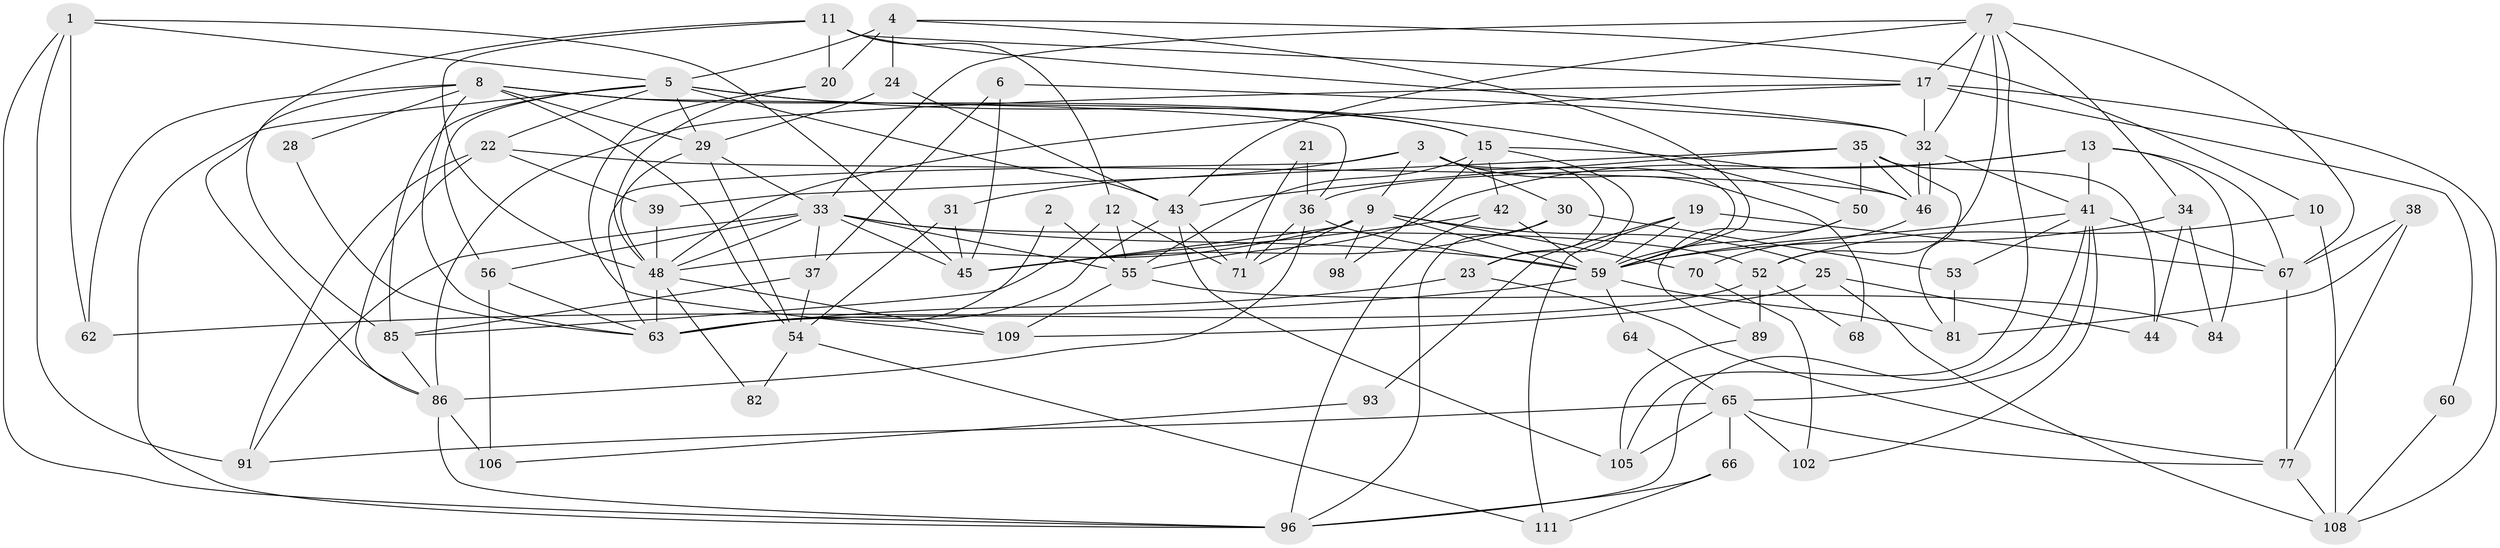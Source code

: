 // original degree distribution, {3: 0.24324324324324326, 2: 0.15315315315315314, 4: 0.2882882882882883, 5: 0.18018018018018017, 6: 0.08108108108108109, 8: 0.018018018018018018, 7: 0.02702702702702703, 10: 0.009009009009009009}
// Generated by graph-tools (version 1.1) at 2025/41/03/06/25 10:41:53]
// undirected, 75 vertices, 184 edges
graph export_dot {
graph [start="1"]
  node [color=gray90,style=filled];
  1 [super="+16"];
  2;
  3 [super="+92"];
  4 [super="+101"];
  5 [super="+104"];
  6;
  7 [super="+78"];
  8 [super="+90"];
  9 [super="+18"];
  10;
  11 [super="+72"];
  12 [super="+69"];
  13 [super="+14"];
  15 [super="+49"];
  17 [super="+40"];
  19;
  20 [super="+58"];
  21;
  22 [super="+26"];
  23;
  24;
  25 [super="+27"];
  28;
  29 [super="+47"];
  30;
  31;
  32 [super="+107"];
  33 [super="+61"];
  34;
  35 [super="+83"];
  36 [super="+80"];
  37;
  38;
  39;
  41 [super="+57"];
  42;
  43 [super="+99"];
  44;
  45 [super="+95"];
  46;
  48 [super="+51"];
  50 [super="+79"];
  52 [super="+87"];
  53;
  54 [super="+88"];
  55 [super="+76"];
  56;
  59 [super="+74"];
  60;
  62;
  63 [super="+110"];
  64;
  65 [super="+75"];
  66 [super="+100"];
  67 [super="+73"];
  68;
  70;
  71;
  77;
  81;
  82;
  84;
  85 [super="+94"];
  86 [super="+97"];
  89;
  91;
  93;
  96 [super="+103"];
  98;
  102;
  105;
  106;
  108;
  109;
  111;
  1 -- 62;
  1 -- 96;
  1 -- 91;
  1 -- 45;
  1 -- 5;
  2 -- 55;
  2 -- 63;
  3 -- 30;
  3 -- 9;
  3 -- 23;
  3 -- 68;
  3 -- 31;
  3 -- 59;
  3 -- 63;
  4 -- 10;
  4 -- 20;
  4 -- 59;
  4 -- 5;
  4 -- 24;
  5 -- 43;
  5 -- 50;
  5 -- 85;
  5 -- 15;
  5 -- 96;
  5 -- 22;
  5 -- 56;
  5 -- 29;
  6 -- 37;
  6 -- 32;
  6 -- 45;
  7 -- 17;
  7 -- 105;
  7 -- 32;
  7 -- 34;
  7 -- 43;
  7 -- 33;
  7 -- 52;
  7 -- 67;
  8 -- 62;
  8 -- 63;
  8 -- 15;
  8 -- 36;
  8 -- 54;
  8 -- 86;
  8 -- 28;
  8 -- 29;
  9 -- 70;
  9 -- 98;
  9 -- 71;
  9 -- 59;
  9 -- 45;
  9 -- 48;
  9 -- 25;
  10 -- 108;
  10 -- 52;
  11 -- 20;
  11 -- 85;
  11 -- 17;
  11 -- 32;
  11 -- 48;
  11 -- 12;
  12 -- 55;
  12 -- 85;
  12 -- 71;
  13 -- 41;
  13 -- 55;
  13 -- 84;
  13 -- 36;
  13 -- 67;
  15 -- 23;
  15 -- 55;
  15 -- 98;
  15 -- 42;
  15 -- 46;
  17 -- 32 [weight=2];
  17 -- 108;
  17 -- 60;
  17 -- 86;
  17 -- 48;
  19 -- 67;
  19 -- 93;
  19 -- 111;
  19 -- 59;
  20 -- 109;
  20 -- 48;
  21 -- 71;
  21 -- 36;
  22 -- 46;
  22 -- 91;
  22 -- 39;
  22 -- 86;
  23 -- 77;
  23 -- 63;
  24 -- 43;
  24 -- 29;
  25 -- 108;
  25 -- 44;
  25 -- 109;
  28 -- 63;
  29 -- 33;
  29 -- 54;
  29 -- 48;
  30 -- 53;
  30 -- 45;
  30 -- 96;
  31 -- 45;
  31 -- 54;
  32 -- 46;
  32 -- 46;
  32 -- 41;
  33 -- 37;
  33 -- 45;
  33 -- 52;
  33 -- 56;
  33 -- 59;
  33 -- 91;
  33 -- 55;
  33 -- 48;
  34 -- 59;
  34 -- 44;
  34 -- 84;
  35 -- 81;
  35 -- 46;
  35 -- 39;
  35 -- 44;
  35 -- 43;
  35 -- 50;
  36 -- 71;
  36 -- 59;
  36 -- 86;
  37 -- 85;
  37 -- 54;
  38 -- 67;
  38 -- 77;
  38 -- 81;
  39 -- 48;
  41 -- 102;
  41 -- 53;
  41 -- 59;
  41 -- 96;
  41 -- 67;
  41 -- 65;
  42 -- 59;
  42 -- 45;
  42 -- 96;
  43 -- 63;
  43 -- 105;
  43 -- 71;
  46 -- 70;
  48 -- 63;
  48 -- 109;
  48 -- 82;
  50 -- 59;
  50 -- 89;
  52 -- 68;
  52 -- 89;
  52 -- 63;
  53 -- 81;
  54 -- 82;
  54 -- 111;
  55 -- 109;
  55 -- 84;
  56 -- 63;
  56 -- 106;
  59 -- 64;
  59 -- 81;
  59 -- 62;
  60 -- 108;
  64 -- 65;
  65 -- 77;
  65 -- 102 [weight=2];
  65 -- 105;
  65 -- 91;
  65 -- 66;
  66 -- 111;
  66 -- 96;
  67 -- 77;
  70 -- 102;
  77 -- 108;
  85 -- 86;
  86 -- 106;
  86 -- 96;
  89 -- 105;
  93 -- 106;
}
